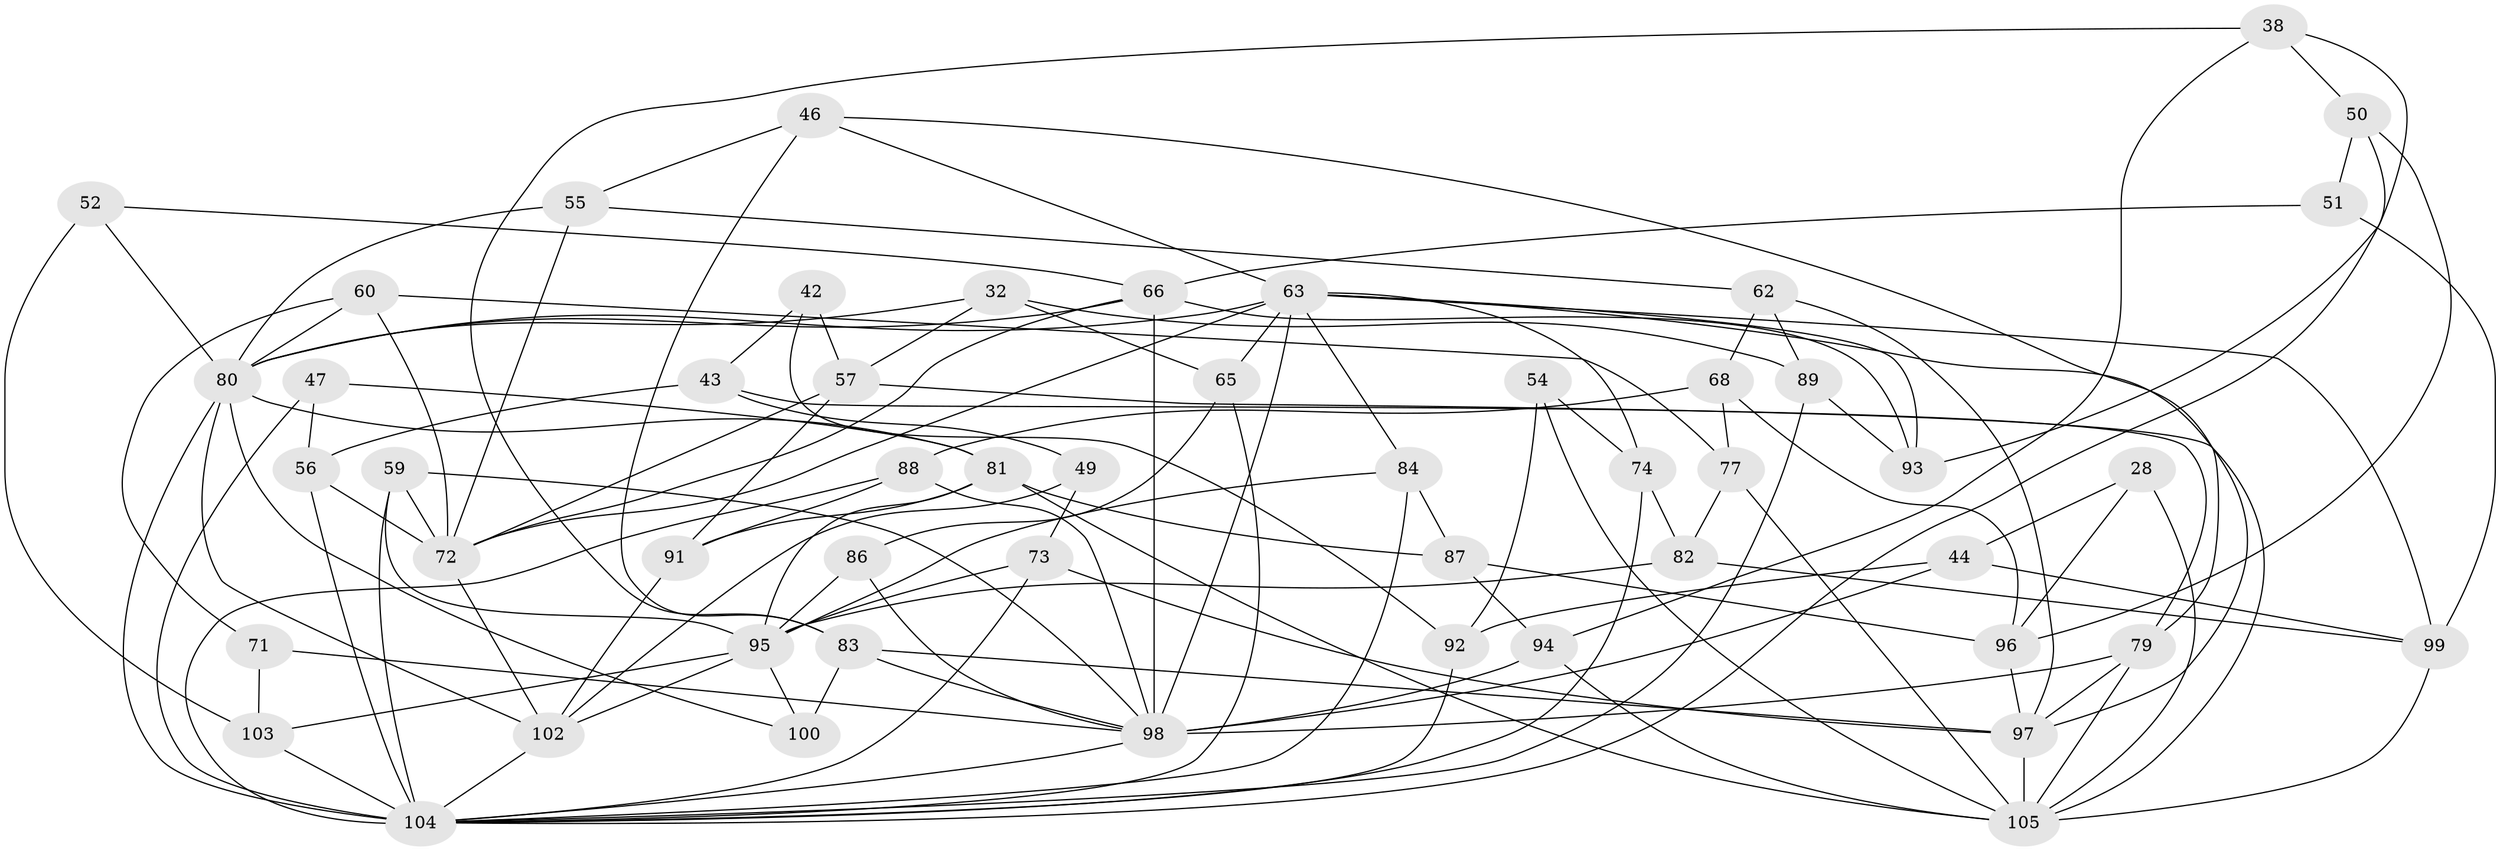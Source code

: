 // original degree distribution, {4: 1.0}
// Generated by graph-tools (version 1.1) at 2025/58/03/09/25 04:58:44]
// undirected, 52 vertices, 128 edges
graph export_dot {
graph [start="1"]
  node [color=gray90,style=filled];
  28;
  32;
  38;
  42;
  43;
  44;
  46;
  47;
  49;
  50;
  51;
  52;
  54;
  55;
  56 [super="+3"];
  57 [super="+36"];
  59 [super="+31"];
  60;
  62;
  63 [super="+24+34"];
  65;
  66 [super="+64"];
  68;
  71;
  72 [super="+8+41+22"];
  73 [super="+37"];
  74;
  77;
  79 [super="+75"];
  80 [super="+76"];
  81 [super="+30"];
  82;
  83 [super="+12"];
  84;
  86;
  87;
  88;
  89;
  91;
  92;
  93;
  94;
  95 [super="+90"];
  96 [super="+58"];
  97 [super="+19+61"];
  98 [super="+85+69"];
  99 [super="+40"];
  100;
  102 [super="+1+39"];
  103 [super="+70"];
  104 [super="+101+48"];
  105 [super="+14+33"];
  28 -- 44;
  28 -- 105 [weight=2];
  28 -- 96;
  32 -- 89;
  32 -- 65;
  32 -- 57;
  32 -- 80;
  38 -- 94;
  38 -- 93;
  38 -- 50;
  38 -- 83;
  42 -- 43;
  42 -- 57 [weight=2];
  42 -- 92;
  43 -- 79;
  43 -- 49;
  43 -- 56;
  44 -- 99;
  44 -- 92;
  44 -- 98;
  46 -- 83;
  46 -- 55;
  46 -- 63;
  46 -- 79;
  47 -- 56 [weight=2];
  47 -- 104;
  47 -- 81;
  49 -- 73 [weight=2];
  49 -- 102;
  50 -- 51;
  50 -- 96;
  50 -- 104;
  51 -- 99 [weight=2];
  51 -- 66;
  52 -- 80;
  52 -- 103 [weight=2];
  52 -- 66;
  54 -- 74;
  54 -- 92;
  54 -- 105 [weight=2];
  55 -- 62;
  55 -- 72;
  55 -- 80;
  56 -- 72;
  56 -- 104 [weight=2];
  57 -- 105;
  57 -- 72;
  57 -- 91;
  59 -- 98 [weight=2];
  59 -- 72;
  59 -- 104 [weight=2];
  59 -- 95;
  60 -- 77;
  60 -- 71;
  60 -- 72;
  60 -- 80;
  62 -- 68;
  62 -- 89;
  62 -- 97;
  63 -- 65;
  63 -- 99;
  63 -- 72 [weight=2];
  63 -- 97 [weight=2];
  63 -- 74;
  63 -- 84;
  63 -- 93;
  63 -- 80 [weight=2];
  63 -- 98 [weight=2];
  65 -- 86;
  65 -- 104;
  66 -- 93;
  66 -- 98 [weight=4];
  66 -- 72 [weight=2];
  66 -- 80;
  68 -- 77;
  68 -- 88;
  68 -- 96;
  71 -- 103 [weight=2];
  71 -- 98;
  72 -- 102;
  73 -- 95;
  73 -- 97;
  73 -- 104 [weight=2];
  74 -- 82;
  74 -- 104;
  77 -- 82;
  77 -- 105;
  79 -- 97;
  79 -- 98 [weight=2];
  79 -- 105;
  80 -- 100;
  80 -- 104 [weight=3];
  80 -- 102 [weight=2];
  80 -- 81;
  81 -- 91;
  81 -- 87;
  81 -- 95;
  81 -- 105;
  82 -- 99;
  82 -- 95;
  83 -- 100 [weight=2];
  83 -- 98;
  83 -- 97;
  84 -- 87;
  84 -- 95;
  84 -- 104;
  86 -- 95;
  86 -- 98 [weight=2];
  87 -- 94;
  87 -- 96;
  88 -- 91;
  88 -- 104;
  88 -- 98;
  89 -- 93;
  89 -- 104;
  91 -- 102;
  92 -- 104;
  94 -- 105;
  94 -- 98;
  95 -- 102 [weight=2];
  95 -- 100;
  95 -- 103;
  96 -- 97 [weight=2];
  97 -- 105 [weight=2];
  98 -- 104;
  99 -- 105;
  102 -- 104;
  103 -- 104;
}
